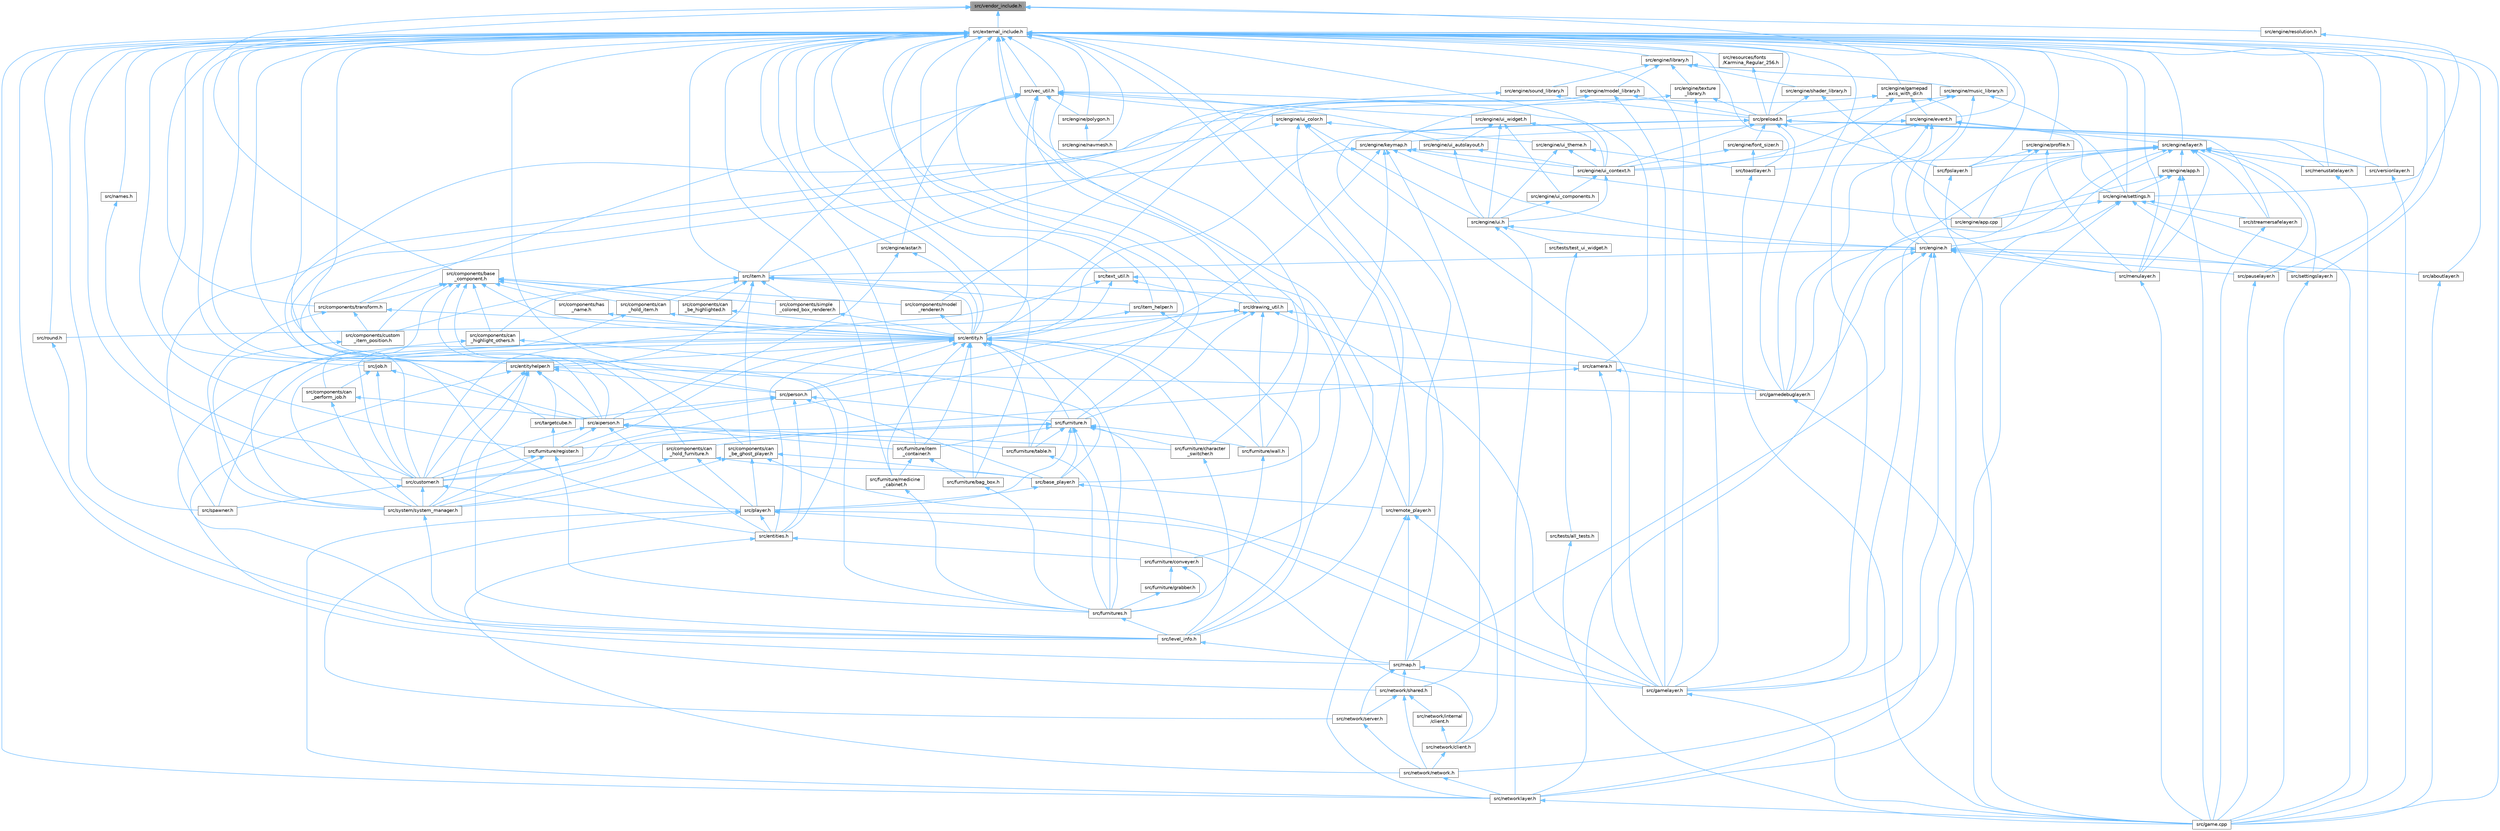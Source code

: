 digraph "src/vendor_include.h"
{
 // LATEX_PDF_SIZE
  bgcolor="transparent";
  edge [fontname=Helvetica,fontsize=10,labelfontname=Helvetica,labelfontsize=10];
  node [fontname=Helvetica,fontsize=10,shape=box,height=0.2,width=0.4];
  Node1 [label="src/vendor_include.h",height=0.2,width=0.4,color="gray40", fillcolor="grey60", style="filled", fontcolor="black",tooltip=" "];
  Node1 -> Node2 [dir="back",color="steelblue1",style="solid"];
  Node2 [label="src/components/base\l_component.h",height=0.2,width=0.4,color="grey40", fillcolor="white", style="filled",URL="$d5/dbb/base__component_8h.html",tooltip=" "];
  Node2 -> Node3 [dir="back",color="steelblue1",style="solid"];
  Node3 [label="src/components/can\l_be_ghost_player.h",height=0.2,width=0.4,color="grey40", fillcolor="white", style="filled",URL="$d1/d8a/can__be__ghost__player_8h.html",tooltip=" "];
  Node3 -> Node4 [dir="back",color="steelblue1",style="solid"];
  Node4 [label="src/base_player.h",height=0.2,width=0.4,color="grey40", fillcolor="white", style="filled",URL="$d7/dc6/base__player_8h.html",tooltip=" "];
  Node4 -> Node5 [dir="back",color="steelblue1",style="solid"];
  Node5 [label="src/player.h",height=0.2,width=0.4,color="grey40", fillcolor="white", style="filled",URL="$d3/d62/player_8h.html",tooltip=" "];
  Node5 -> Node6 [dir="back",color="steelblue1",style="solid"];
  Node6 [label="src/entities.h",height=0.2,width=0.4,color="grey40", fillcolor="white", style="filled",URL="$dd/d5a/entities_8h.html",tooltip=" "];
  Node6 -> Node7 [dir="back",color="steelblue1",style="solid"];
  Node7 [label="src/furniture/conveyer.h",height=0.2,width=0.4,color="grey40", fillcolor="white", style="filled",URL="$de/d1f/conveyer_8h.html",tooltip=" "];
  Node7 -> Node8 [dir="back",color="steelblue1",style="solid"];
  Node8 [label="src/furniture/grabber.h",height=0.2,width=0.4,color="grey40", fillcolor="white", style="filled",URL="$d3/d54/grabber_8h.html",tooltip=" "];
  Node8 -> Node9 [dir="back",color="steelblue1",style="solid"];
  Node9 [label="src/furnitures.h",height=0.2,width=0.4,color="grey40", fillcolor="white", style="filled",URL="$d7/d84/furnitures_8h.html",tooltip=" "];
  Node9 -> Node10 [dir="back",color="steelblue1",style="solid"];
  Node10 [label="src/level_info.h",height=0.2,width=0.4,color="grey40", fillcolor="white", style="filled",URL="$d0/d49/level__info_8h.html",tooltip=" "];
  Node10 -> Node11 [dir="back",color="steelblue1",style="solid"];
  Node11 [label="src/map.h",height=0.2,width=0.4,color="grey40", fillcolor="white", style="filled",URL="$dc/db7/map_8h.html",tooltip=" "];
  Node11 -> Node12 [dir="back",color="steelblue1",style="solid"];
  Node12 [label="src/gamelayer.h",height=0.2,width=0.4,color="grey40", fillcolor="white", style="filled",URL="$d3/d3b/gamelayer_8h.html",tooltip=" "];
  Node12 -> Node13 [dir="back",color="steelblue1",style="solid"];
  Node13 [label="src/game.cpp",height=0.2,width=0.4,color="grey40", fillcolor="white", style="filled",URL="$df/dd9/game_8cpp.html",tooltip=" "];
  Node11 -> Node14 [dir="back",color="steelblue1",style="solid"];
  Node14 [label="src/network/server.h",height=0.2,width=0.4,color="grey40", fillcolor="white", style="filled",URL="$d8/dc3/server_8h.html",tooltip=" "];
  Node14 -> Node15 [dir="back",color="steelblue1",style="solid"];
  Node15 [label="src/network/network.h",height=0.2,width=0.4,color="grey40", fillcolor="white", style="filled",URL="$d9/d94/network_8h.html",tooltip=" "];
  Node15 -> Node16 [dir="back",color="steelblue1",style="solid"];
  Node16 [label="src/networklayer.h",height=0.2,width=0.4,color="grey40", fillcolor="white", style="filled",URL="$d3/d80/networklayer_8h.html",tooltip=" "];
  Node16 -> Node13 [dir="back",color="steelblue1",style="solid"];
  Node11 -> Node17 [dir="back",color="steelblue1",style="solid"];
  Node17 [label="src/network/shared.h",height=0.2,width=0.4,color="grey40", fillcolor="white", style="filled",URL="$da/db4/shared_8h.html",tooltip=" "];
  Node17 -> Node18 [dir="back",color="steelblue1",style="solid"];
  Node18 [label="src/network/internal\l/client.h",height=0.2,width=0.4,color="grey40", fillcolor="white", style="filled",URL="$da/dde/internal_2client_8h.html",tooltip=" "];
  Node18 -> Node19 [dir="back",color="steelblue1",style="solid"];
  Node19 [label="src/network/client.h",height=0.2,width=0.4,color="grey40", fillcolor="white", style="filled",URL="$d8/de1/client_8h.html",tooltip=" "];
  Node19 -> Node15 [dir="back",color="steelblue1",style="solid"];
  Node17 -> Node15 [dir="back",color="steelblue1",style="solid"];
  Node17 -> Node14 [dir="back",color="steelblue1",style="solid"];
  Node7 -> Node9 [dir="back",color="steelblue1",style="solid"];
  Node6 -> Node15 [dir="back",color="steelblue1",style="solid"];
  Node5 -> Node12 [dir="back",color="steelblue1",style="solid"];
  Node5 -> Node19 [dir="back",color="steelblue1",style="solid"];
  Node5 -> Node14 [dir="back",color="steelblue1",style="solid"];
  Node5 -> Node16 [dir="back",color="steelblue1",style="solid"];
  Node4 -> Node20 [dir="back",color="steelblue1",style="solid"];
  Node20 [label="src/remote_player.h",height=0.2,width=0.4,color="grey40", fillcolor="white", style="filled",URL="$d2/d24/remote__player_8h.html",tooltip=" "];
  Node20 -> Node11 [dir="back",color="steelblue1",style="solid"];
  Node20 -> Node19 [dir="back",color="steelblue1",style="solid"];
  Node20 -> Node16 [dir="back",color="steelblue1",style="solid"];
  Node3 -> Node12 [dir="back",color="steelblue1",style="solid"];
  Node3 -> Node5 [dir="back",color="steelblue1",style="solid"];
  Node3 -> Node21 [dir="back",color="steelblue1",style="solid"];
  Node21 [label="src/system/system_manager.h",height=0.2,width=0.4,color="grey40", fillcolor="white", style="filled",URL="$df/dbe/system__manager_8h.html",tooltip=" "];
  Node21 -> Node10 [dir="back",color="steelblue1",style="solid"];
  Node2 -> Node22 [dir="back",color="steelblue1",style="solid"];
  Node22 [label="src/components/can\l_be_highlighted.h",height=0.2,width=0.4,color="grey40", fillcolor="white", style="filled",URL="$db/d75/can__be__highlighted_8h.html",tooltip=" "];
  Node22 -> Node23 [dir="back",color="steelblue1",style="solid"];
  Node23 [label="src/entity.h",height=0.2,width=0.4,color="grey40", fillcolor="white", style="filled",URL="$d8/d83/entity_8h.html",tooltip=" "];
  Node23 -> Node24 [dir="back",color="steelblue1",style="solid"];
  Node24 [label="src/camera.h",height=0.2,width=0.4,color="grey40", fillcolor="white", style="filled",URL="$d7/df6/camera_8h.html",tooltip=" "];
  Node24 -> Node25 [dir="back",color="steelblue1",style="solid"];
  Node25 [label="src/customer.h",height=0.2,width=0.4,color="grey40", fillcolor="white", style="filled",URL="$d3/d35/customer_8h.html",tooltip=" "];
  Node25 -> Node6 [dir="back",color="steelblue1",style="solid"];
  Node25 -> Node26 [dir="back",color="steelblue1",style="solid"];
  Node26 [label="src/spawner.h",height=0.2,width=0.4,color="grey40", fillcolor="white", style="filled",URL="$d7/d85/spawner_8h.html",tooltip=" "];
  Node25 -> Node21 [dir="back",color="steelblue1",style="solid"];
  Node24 -> Node27 [dir="back",color="steelblue1",style="solid"];
  Node27 [label="src/gamedebuglayer.h",height=0.2,width=0.4,color="grey40", fillcolor="white", style="filled",URL="$dd/d0d/gamedebuglayer_8h.html",tooltip=" "];
  Node27 -> Node13 [dir="back",color="steelblue1",style="solid"];
  Node24 -> Node12 [dir="back",color="steelblue1",style="solid"];
  Node23 -> Node6 [dir="back",color="steelblue1",style="solid"];
  Node23 -> Node28 [dir="back",color="steelblue1",style="solid"];
  Node28 [label="src/entityhelper.h",height=0.2,width=0.4,color="grey40", fillcolor="white", style="filled",URL="$d9/d3c/entityhelper_8h.html",tooltip=" "];
  Node28 -> Node29 [dir="back",color="steelblue1",style="solid"];
  Node29 [label="src/aiperson.h",height=0.2,width=0.4,color="grey40", fillcolor="white", style="filled",URL="$d4/d16/aiperson_8h.html",tooltip=" "];
  Node29 -> Node25 [dir="back",color="steelblue1",style="solid"];
  Node29 -> Node6 [dir="back",color="steelblue1",style="solid"];
  Node29 -> Node30 [dir="back",color="steelblue1",style="solid"];
  Node30 [label="src/furniture/character\l_switcher.h",height=0.2,width=0.4,color="grey40", fillcolor="white", style="filled",URL="$df/d3e/character__switcher_8h.html",tooltip=" "];
  Node30 -> Node10 [dir="back",color="steelblue1",style="solid"];
  Node29 -> Node31 [dir="back",color="steelblue1",style="solid"];
  Node31 [label="src/furniture/item\l_container.h",height=0.2,width=0.4,color="grey40", fillcolor="white", style="filled",URL="$d8/d1b/item__container_8h.html",tooltip=" "];
  Node31 -> Node32 [dir="back",color="steelblue1",style="solid"];
  Node32 [label="src/furniture/bag_box.h",height=0.2,width=0.4,color="grey40", fillcolor="white", style="filled",URL="$de/db3/bag__box_8h.html",tooltip=" "];
  Node32 -> Node9 [dir="back",color="steelblue1",style="solid"];
  Node31 -> Node33 [dir="back",color="steelblue1",style="solid"];
  Node33 [label="src/furniture/medicine\l_cabinet.h",height=0.2,width=0.4,color="grey40", fillcolor="white", style="filled",URL="$d4/d27/medicine__cabinet_8h.html",tooltip=" "];
  Node33 -> Node9 [dir="back",color="steelblue1",style="solid"];
  Node29 -> Node34 [dir="back",color="steelblue1",style="solid"];
  Node34 [label="src/furniture/register.h",height=0.2,width=0.4,color="grey40", fillcolor="white", style="filled",URL="$df/d80/register_8h.html",tooltip=" "];
  Node34 -> Node25 [dir="back",color="steelblue1",style="solid"];
  Node34 -> Node9 [dir="back",color="steelblue1",style="solid"];
  Node34 -> Node21 [dir="back",color="steelblue1",style="solid"];
  Node29 -> Node35 [dir="back",color="steelblue1",style="solid"];
  Node35 [label="src/furniture/table.h",height=0.2,width=0.4,color="grey40", fillcolor="white", style="filled",URL="$dd/d98/table_8h.html",tooltip=" "];
  Node35 -> Node9 [dir="back",color="steelblue1",style="solid"];
  Node28 -> Node25 [dir="back",color="steelblue1",style="solid"];
  Node28 -> Node27 [dir="back",color="steelblue1",style="solid"];
  Node28 -> Node10 [dir="back",color="steelblue1",style="solid"];
  Node28 -> Node11 [dir="back",color="steelblue1",style="solid"];
  Node28 -> Node36 [dir="back",color="steelblue1",style="solid"];
  Node36 [label="src/person.h",height=0.2,width=0.4,color="grey40", fillcolor="white", style="filled",URL="$d4/d98/person_8h.html",tooltip=" "];
  Node36 -> Node29 [dir="back",color="steelblue1",style="solid"];
  Node36 -> Node4 [dir="back",color="steelblue1",style="solid"];
  Node36 -> Node6 [dir="back",color="steelblue1",style="solid"];
  Node36 -> Node37 [dir="back",color="steelblue1",style="solid"];
  Node37 [label="src/furniture.h",height=0.2,width=0.4,color="grey40", fillcolor="white", style="filled",URL="$d1/d57/furniture_8h.html",tooltip=" "];
  Node37 -> Node4 [dir="back",color="steelblue1",style="solid"];
  Node37 -> Node38 [dir="back",color="steelblue1",style="solid"];
  Node38 [label="src/components/can\l_hold_furniture.h",height=0.2,width=0.4,color="grey40", fillcolor="white", style="filled",URL="$d6/d76/can__hold__furniture_8h.html",tooltip=" "];
  Node38 -> Node4 [dir="back",color="steelblue1",style="solid"];
  Node38 -> Node5 [dir="back",color="steelblue1",style="solid"];
  Node38 -> Node21 [dir="back",color="steelblue1",style="solid"];
  Node37 -> Node30 [dir="back",color="steelblue1",style="solid"];
  Node37 -> Node7 [dir="back",color="steelblue1",style="solid"];
  Node37 -> Node31 [dir="back",color="steelblue1",style="solid"];
  Node37 -> Node34 [dir="back",color="steelblue1",style="solid"];
  Node37 -> Node35 [dir="back",color="steelblue1",style="solid"];
  Node37 -> Node39 [dir="back",color="steelblue1",style="solid"];
  Node39 [label="src/furniture/wall.h",height=0.2,width=0.4,color="grey40", fillcolor="white", style="filled",URL="$d1/d4f/wall_8h.html",tooltip=" "];
  Node39 -> Node9 [dir="back",color="steelblue1",style="solid"];
  Node37 -> Node9 [dir="back",color="steelblue1",style="solid"];
  Node37 -> Node5 [dir="back",color="steelblue1",style="solid"];
  Node37 -> Node21 [dir="back",color="steelblue1",style="solid"];
  Node36 -> Node40 [dir="back",color="steelblue1",style="solid"];
  Node40 [label="src/targetcube.h",height=0.2,width=0.4,color="grey40", fillcolor="white", style="filled",URL="$d5/d00/targetcube_8h.html",tooltip=" "];
  Node40 -> Node34 [dir="back",color="steelblue1",style="solid"];
  Node28 -> Node21 [dir="back",color="steelblue1",style="solid"];
  Node28 -> Node40 [dir="back",color="steelblue1",style="solid"];
  Node23 -> Node37 [dir="back",color="steelblue1",style="solid"];
  Node23 -> Node32 [dir="back",color="steelblue1",style="solid"];
  Node23 -> Node30 [dir="back",color="steelblue1",style="solid"];
  Node23 -> Node31 [dir="back",color="steelblue1",style="solid"];
  Node23 -> Node33 [dir="back",color="steelblue1",style="solid"];
  Node23 -> Node34 [dir="back",color="steelblue1",style="solid"];
  Node23 -> Node35 [dir="back",color="steelblue1",style="solid"];
  Node23 -> Node39 [dir="back",color="steelblue1",style="solid"];
  Node23 -> Node9 [dir="back",color="steelblue1",style="solid"];
  Node23 -> Node10 [dir="back",color="steelblue1",style="solid"];
  Node23 -> Node36 [dir="back",color="steelblue1",style="solid"];
  Node23 -> Node26 [dir="back",color="steelblue1",style="solid"];
  Node23 -> Node21 [dir="back",color="steelblue1",style="solid"];
  Node2 -> Node41 [dir="back",color="steelblue1",style="solid"];
  Node41 [label="src/components/can\l_highlight_others.h",height=0.2,width=0.4,color="grey40", fillcolor="white", style="filled",URL="$dd/dad/can__highlight__others_8h.html",tooltip=" "];
  Node41 -> Node4 [dir="back",color="steelblue1",style="solid"];
  Node41 -> Node21 [dir="back",color="steelblue1",style="solid"];
  Node2 -> Node38 [dir="back",color="steelblue1",style="solid"];
  Node2 -> Node42 [dir="back",color="steelblue1",style="solid"];
  Node42 [label="src/components/can\l_hold_item.h",height=0.2,width=0.4,color="grey40", fillcolor="white", style="filled",URL="$dc/d28/can__hold__item_8h.html",tooltip=" "];
  Node42 -> Node25 [dir="back",color="steelblue1",style="solid"];
  Node42 -> Node23 [dir="back",color="steelblue1",style="solid"];
  Node2 -> Node43 [dir="back",color="steelblue1",style="solid"];
  Node43 [label="src/components/can\l_perform_job.h",height=0.2,width=0.4,color="grey40", fillcolor="white", style="filled",URL="$de/df1/can__perform__job_8h.html",tooltip=" "];
  Node43 -> Node29 [dir="back",color="steelblue1",style="solid"];
  Node43 -> Node21 [dir="back",color="steelblue1",style="solid"];
  Node2 -> Node44 [dir="back",color="steelblue1",style="solid"];
  Node44 [label="src/components/custom\l_item_position.h",height=0.2,width=0.4,color="grey40", fillcolor="white", style="filled",URL="$df/de8/custom__item__position_8h.html",tooltip=" "];
  Node44 -> Node21 [dir="back",color="steelblue1",style="solid"];
  Node2 -> Node45 [dir="back",color="steelblue1",style="solid"];
  Node45 [label="src/components/has\l_name.h",height=0.2,width=0.4,color="grey40", fillcolor="white", style="filled",URL="$df/da4/has__name_8h.html",tooltip=" "];
  Node45 -> Node23 [dir="back",color="steelblue1",style="solid"];
  Node2 -> Node46 [dir="back",color="steelblue1",style="solid"];
  Node46 [label="src/components/model\l_renderer.h",height=0.2,width=0.4,color="grey40", fillcolor="white", style="filled",URL="$df/df8/model__renderer_8h.html",tooltip=" "];
  Node46 -> Node23 [dir="back",color="steelblue1",style="solid"];
  Node2 -> Node47 [dir="back",color="steelblue1",style="solid"];
  Node47 [label="src/components/simple\l_colored_box_renderer.h",height=0.2,width=0.4,color="grey40", fillcolor="white", style="filled",URL="$d7/d5e/simple__colored__box__renderer_8h.html",tooltip=" "];
  Node47 -> Node23 [dir="back",color="steelblue1",style="solid"];
  Node2 -> Node48 [dir="back",color="steelblue1",style="solid"];
  Node48 [label="src/components/transform.h",height=0.2,width=0.4,color="grey40", fillcolor="white", style="filled",URL="$d2/d80/transform_8h.html",tooltip=" "];
  Node48 -> Node44 [dir="back",color="steelblue1",style="solid"];
  Node48 -> Node23 [dir="back",color="steelblue1",style="solid"];
  Node48 -> Node21 [dir="back",color="steelblue1",style="solid"];
  Node2 -> Node23 [dir="back",color="steelblue1",style="solid"];
  Node1 -> Node48 [dir="back",color="steelblue1",style="solid"];
  Node1 -> Node49 [dir="back",color="steelblue1",style="solid"];
  Node49 [label="src/engine/gamepad\l_axis_with_dir.h",height=0.2,width=0.4,color="grey40", fillcolor="white", style="filled",URL="$db/d29/gamepad__axis__with__dir_8h.html",tooltip=" "];
  Node49 -> Node50 [dir="back",color="steelblue1",style="solid"];
  Node50 [label="src/engine.h",height=0.2,width=0.4,color="grey40", fillcolor="white", style="filled",URL="$d1/d55/engine_8h.html",tooltip=" "];
  Node50 -> Node51 [dir="back",color="steelblue1",style="solid"];
  Node51 [label="src/aboutlayer.h",height=0.2,width=0.4,color="grey40", fillcolor="white", style="filled",URL="$d9/d95/aboutlayer_8h.html",tooltip=" "];
  Node51 -> Node13 [dir="back",color="steelblue1",style="solid"];
  Node50 -> Node27 [dir="back",color="steelblue1",style="solid"];
  Node50 -> Node12 [dir="back",color="steelblue1",style="solid"];
  Node50 -> Node52 [dir="back",color="steelblue1",style="solid"];
  Node52 [label="src/item.h",height=0.2,width=0.4,color="grey40", fillcolor="white", style="filled",URL="$df/d1f/item_8h.html",tooltip=" "];
  Node52 -> Node3 [dir="back",color="steelblue1",style="solid"];
  Node52 -> Node22 [dir="back",color="steelblue1",style="solid"];
  Node52 -> Node41 [dir="back",color="steelblue1",style="solid"];
  Node52 -> Node42 [dir="back",color="steelblue1",style="solid"];
  Node52 -> Node44 [dir="back",color="steelblue1",style="solid"];
  Node52 -> Node47 [dir="back",color="steelblue1",style="solid"];
  Node52 -> Node23 [dir="back",color="steelblue1",style="solid"];
  Node52 -> Node28 [dir="back",color="steelblue1",style="solid"];
  Node52 -> Node53 [dir="back",color="steelblue1",style="solid"];
  Node53 [label="src/item_helper.h",height=0.2,width=0.4,color="grey40", fillcolor="white", style="filled",URL="$d0/d4e/item__helper_8h.html",tooltip=" "];
  Node53 -> Node23 [dir="back",color="steelblue1",style="solid"];
  Node53 -> Node10 [dir="back",color="steelblue1",style="solid"];
  Node52 -> Node10 [dir="back",color="steelblue1",style="solid"];
  Node50 -> Node11 [dir="back",color="steelblue1",style="solid"];
  Node50 -> Node54 [dir="back",color="steelblue1",style="solid"];
  Node54 [label="src/menulayer.h",height=0.2,width=0.4,color="grey40", fillcolor="white", style="filled",URL="$de/dc7/menulayer_8h.html",tooltip=" "];
  Node54 -> Node13 [dir="back",color="steelblue1",style="solid"];
  Node50 -> Node16 [dir="back",color="steelblue1",style="solid"];
  Node50 -> Node55 [dir="back",color="steelblue1",style="solid"];
  Node55 [label="src/pauselayer.h",height=0.2,width=0.4,color="grey40", fillcolor="white", style="filled",URL="$d9/d31/pauselayer_8h.html",tooltip=" "];
  Node55 -> Node13 [dir="back",color="steelblue1",style="solid"];
  Node50 -> Node56 [dir="back",color="steelblue1",style="solid"];
  Node56 [label="src/settingslayer.h",height=0.2,width=0.4,color="grey40", fillcolor="white", style="filled",URL="$d2/d4a/settingslayer_8h.html",tooltip=" "];
  Node56 -> Node13 [dir="back",color="steelblue1",style="solid"];
  Node49 -> Node57 [dir="back",color="steelblue1",style="solid"];
  Node57 [label="src/engine/event.h",height=0.2,width=0.4,color="grey40", fillcolor="white", style="filled",URL="$dd/d20/event_8h.html",tooltip=" "];
  Node57 -> Node50 [dir="back",color="steelblue1",style="solid"];
  Node57 -> Node58 [dir="back",color="steelblue1",style="solid"];
  Node58 [label="src/engine/keymap.h",height=0.2,width=0.4,color="grey40", fillcolor="white", style="filled",URL="$da/d9a/keymap_8h.html",tooltip=" "];
  Node58 -> Node4 [dir="back",color="steelblue1",style="solid"];
  Node58 -> Node50 [dir="back",color="steelblue1",style="solid"];
  Node58 -> Node59 [dir="back",color="steelblue1",style="solid"];
  Node59 [label="src/engine/app.cpp",height=0.2,width=0.4,color="grey40", fillcolor="white", style="filled",URL="$d5/df2/app_8cpp.html",tooltip=" "];
  Node58 -> Node60 [dir="back",color="steelblue1",style="solid"];
  Node60 [label="src/engine/ui_context.h",height=0.2,width=0.4,color="grey40", fillcolor="white", style="filled",URL="$d7/d92/ui__context_8h.html",tooltip=" "];
  Node60 -> Node61 [dir="back",color="steelblue1",style="solid"];
  Node61 [label="src/engine/ui.h",height=0.2,width=0.4,color="grey40", fillcolor="white", style="filled",URL="$d9/d3b/ui_8h.html",tooltip=" "];
  Node61 -> Node50 [dir="back",color="steelblue1",style="solid"];
  Node61 -> Node16 [dir="back",color="steelblue1",style="solid"];
  Node61 -> Node62 [dir="back",color="steelblue1",style="solid"];
  Node62 [label="src/tests/test_ui_widget.h",height=0.2,width=0.4,color="grey40", fillcolor="white", style="filled",URL="$d4/d4f/test__ui__widget_8h.html",tooltip=" "];
  Node62 -> Node63 [dir="back",color="steelblue1",style="solid"];
  Node63 [label="src/tests/all_tests.h",height=0.2,width=0.4,color="grey40", fillcolor="white", style="filled",URL="$d4/d3d/all__tests_8h.html",tooltip=" "];
  Node63 -> Node13 [dir="back",color="steelblue1",style="solid"];
  Node60 -> Node64 [dir="back",color="steelblue1",style="solid"];
  Node64 [label="src/engine/ui_components.h",height=0.2,width=0.4,color="grey40", fillcolor="white", style="filled",URL="$d5/dd8/ui__components_8h.html",tooltip=" "];
  Node64 -> Node61 [dir="back",color="steelblue1",style="solid"];
  Node58 -> Node17 [dir="back",color="steelblue1",style="solid"];
  Node58 -> Node36 [dir="back",color="steelblue1",style="solid"];
  Node58 -> Node5 [dir="back",color="steelblue1",style="solid"];
  Node57 -> Node65 [dir="back",color="steelblue1",style="solid"];
  Node65 [label="src/engine/layer.h",height=0.2,width=0.4,color="grey40", fillcolor="white", style="filled",URL="$d3/d3b/layer_8h.html",tooltip=" "];
  Node65 -> Node50 [dir="back",color="steelblue1",style="solid"];
  Node65 -> Node66 [dir="back",color="steelblue1",style="solid"];
  Node66 [label="src/engine/app.h",height=0.2,width=0.4,color="grey40", fillcolor="white", style="filled",URL="$d2/d39/app_8h.html",tooltip=" "];
  Node66 -> Node59 [dir="back",color="steelblue1",style="solid"];
  Node66 -> Node67 [dir="back",color="steelblue1",style="solid"];
  Node67 [label="src/engine/settings.h",height=0.2,width=0.4,color="grey40", fillcolor="white", style="filled",URL="$de/d60/settings_8h.html",tooltip=" "];
  Node67 -> Node59 [dir="back",color="steelblue1",style="solid"];
  Node67 -> Node13 [dir="back",color="steelblue1",style="solid"];
  Node67 -> Node15 [dir="back",color="steelblue1",style="solid"];
  Node67 -> Node16 [dir="back",color="steelblue1",style="solid"];
  Node67 -> Node56 [dir="back",color="steelblue1",style="solid"];
  Node67 -> Node68 [dir="back",color="steelblue1",style="solid"];
  Node68 [label="src/streamersafelayer.h",height=0.2,width=0.4,color="grey40", fillcolor="white", style="filled",URL="$d5/d37/streamersafelayer_8h.html",tooltip=" "];
  Node68 -> Node13 [dir="back",color="steelblue1",style="solid"];
  Node66 -> Node13 [dir="back",color="steelblue1",style="solid"];
  Node66 -> Node54 [dir="back",color="steelblue1",style="solid"];
  Node65 -> Node69 [dir="back",color="steelblue1",style="solid"];
  Node69 [label="src/fpslayer.h",height=0.2,width=0.4,color="grey40", fillcolor="white", style="filled",URL="$d3/d33/fpslayer_8h.html",tooltip=" "];
  Node69 -> Node13 [dir="back",color="steelblue1",style="solid"];
  Node65 -> Node27 [dir="back",color="steelblue1",style="solid"];
  Node65 -> Node12 [dir="back",color="steelblue1",style="solid"];
  Node65 -> Node54 [dir="back",color="steelblue1",style="solid"];
  Node65 -> Node70 [dir="back",color="steelblue1",style="solid"];
  Node70 [label="src/menustatelayer.h",height=0.2,width=0.4,color="grey40", fillcolor="white", style="filled",URL="$d2/df0/menustatelayer_8h.html",tooltip=" "];
  Node70 -> Node13 [dir="back",color="steelblue1",style="solid"];
  Node65 -> Node16 [dir="back",color="steelblue1",style="solid"];
  Node65 -> Node55 [dir="back",color="steelblue1",style="solid"];
  Node65 -> Node56 [dir="back",color="steelblue1",style="solid"];
  Node65 -> Node68 [dir="back",color="steelblue1",style="solid"];
  Node65 -> Node71 [dir="back",color="steelblue1",style="solid"];
  Node71 [label="src/toastlayer.h",height=0.2,width=0.4,color="grey40", fillcolor="white", style="filled",URL="$d4/de2/toastlayer_8h.html",tooltip=" "];
  Node71 -> Node13 [dir="back",color="steelblue1",style="solid"];
  Node65 -> Node72 [dir="back",color="steelblue1",style="solid"];
  Node72 [label="src/versionlayer.h",height=0.2,width=0.4,color="grey40", fillcolor="white", style="filled",URL="$d8/d3c/versionlayer_8h.html",tooltip=" "];
  Node72 -> Node13 [dir="back",color="steelblue1",style="solid"];
  Node57 -> Node67 [dir="back",color="steelblue1",style="solid"];
  Node57 -> Node60 [dir="back",color="steelblue1",style="solid"];
  Node57 -> Node27 [dir="back",color="steelblue1",style="solid"];
  Node49 -> Node58 [dir="back",color="steelblue1",style="solid"];
  Node49 -> Node60 [dir="back",color="steelblue1",style="solid"];
  Node1 -> Node73 [dir="back",color="steelblue1",style="solid"];
  Node73 [label="src/engine/resolution.h",height=0.2,width=0.4,color="grey40", fillcolor="white", style="filled",URL="$d7/d78/resolution_8h.html",tooltip=" "];
  Node73 -> Node67 [dir="back",color="steelblue1",style="solid"];
  Node1 -> Node74 [dir="back",color="steelblue1",style="solid"];
  Node74 [label="src/external_include.h",height=0.2,width=0.4,color="grey40", fillcolor="white", style="filled",URL="$d7/daf/external__include_8h.html",tooltip=" "];
  Node74 -> Node51 [dir="back",color="steelblue1",style="solid"];
  Node74 -> Node29 [dir="back",color="steelblue1",style="solid"];
  Node74 -> Node24 [dir="back",color="steelblue1",style="solid"];
  Node74 -> Node25 [dir="back",color="steelblue1",style="solid"];
  Node74 -> Node75 [dir="back",color="steelblue1",style="solid"];
  Node75 [label="src/drawing_util.h",height=0.2,width=0.4,color="grey40", fillcolor="white", style="filled",URL="$df/db6/drawing__util_8h.html",tooltip=" "];
  Node75 -> Node25 [dir="back",color="steelblue1",style="solid"];
  Node75 -> Node23 [dir="back",color="steelblue1",style="solid"];
  Node75 -> Node37 [dir="back",color="steelblue1",style="solid"];
  Node75 -> Node39 [dir="back",color="steelblue1",style="solid"];
  Node75 -> Node27 [dir="back",color="steelblue1",style="solid"];
  Node75 -> Node12 [dir="back",color="steelblue1",style="solid"];
  Node75 -> Node76 [dir="back",color="steelblue1",style="solid"];
  Node76 [label="src/round.h",height=0.2,width=0.4,color="grey40", fillcolor="white", style="filled",URL="$d1/d71/round_8h.html",tooltip=" "];
  Node76 -> Node10 [dir="back",color="steelblue1",style="solid"];
  Node74 -> Node77 [dir="back",color="steelblue1",style="solid"];
  Node77 [label="src/engine/astar.h",height=0.2,width=0.4,color="grey40", fillcolor="white", style="filled",URL="$d8/d56/astar_8h.html",tooltip=" "];
  Node77 -> Node29 [dir="back",color="steelblue1",style="solid"];
  Node77 -> Node23 [dir="back",color="steelblue1",style="solid"];
  Node74 -> Node57 [dir="back",color="steelblue1",style="solid"];
  Node74 -> Node65 [dir="back",color="steelblue1",style="solid"];
  Node74 -> Node78 [dir="back",color="steelblue1",style="solid"];
  Node78 [label="src/engine/library.h",height=0.2,width=0.4,color="grey40", fillcolor="white", style="filled",URL="$dd/d08/library_8h.html",tooltip=" "];
  Node78 -> Node79 [dir="back",color="steelblue1",style="solid"];
  Node79 [label="src/engine/model_library.h",height=0.2,width=0.4,color="grey40", fillcolor="white", style="filled",URL="$d0/dd0/model__library_8h.html",tooltip=" "];
  Node79 -> Node46 [dir="back",color="steelblue1",style="solid"];
  Node79 -> Node23 [dir="back",color="steelblue1",style="solid"];
  Node79 -> Node12 [dir="back",color="steelblue1",style="solid"];
  Node79 -> Node52 [dir="back",color="steelblue1",style="solid"];
  Node79 -> Node80 [dir="back",color="steelblue1",style="solid"];
  Node80 [label="src/preload.h",height=0.2,width=0.4,color="grey40", fillcolor="white", style="filled",URL="$d5/d34/preload_8h.html",tooltip=" "];
  Node80 -> Node81 [dir="back",color="steelblue1",style="solid"];
  Node81 [label="src/engine/font_sizer.h",height=0.2,width=0.4,color="grey40", fillcolor="white", style="filled",URL="$da/dfa/font__sizer_8h.html",tooltip=" "];
  Node81 -> Node60 [dir="back",color="steelblue1",style="solid"];
  Node81 -> Node71 [dir="back",color="steelblue1",style="solid"];
  Node80 -> Node60 [dir="back",color="steelblue1",style="solid"];
  Node80 -> Node23 [dir="back",color="steelblue1",style="solid"];
  Node80 -> Node69 [dir="back",color="steelblue1",style="solid"];
  Node80 -> Node27 [dir="back",color="steelblue1",style="solid"];
  Node80 -> Node70 [dir="back",color="steelblue1",style="solid"];
  Node80 -> Node20 [dir="back",color="steelblue1",style="solid"];
  Node80 -> Node68 [dir="back",color="steelblue1",style="solid"];
  Node80 -> Node72 [dir="back",color="steelblue1",style="solid"];
  Node78 -> Node82 [dir="back",color="steelblue1",style="solid"];
  Node82 [label="src/engine/music_library.h",height=0.2,width=0.4,color="grey40", fillcolor="white", style="filled",URL="$dc/d33/music__library_8h.html",tooltip=" "];
  Node82 -> Node67 [dir="back",color="steelblue1",style="solid"];
  Node82 -> Node12 [dir="back",color="steelblue1",style="solid"];
  Node82 -> Node54 [dir="back",color="steelblue1",style="solid"];
  Node82 -> Node80 [dir="back",color="steelblue1",style="solid"];
  Node78 -> Node83 [dir="back",color="steelblue1",style="solid"];
  Node83 [label="src/engine/shader_library.h",height=0.2,width=0.4,color="grey40", fillcolor="white", style="filled",URL="$d1/d27/shader__library_8h.html",tooltip=" "];
  Node83 -> Node59 [dir="back",color="steelblue1",style="solid"];
  Node83 -> Node80 [dir="back",color="steelblue1",style="solid"];
  Node78 -> Node84 [dir="back",color="steelblue1",style="solid"];
  Node84 [label="src/engine/sound_library.h",height=0.2,width=0.4,color="grey40", fillcolor="white", style="filled",URL="$d5/d04/sound__library_8h.html",tooltip=" "];
  Node84 -> Node29 [dir="back",color="steelblue1",style="solid"];
  Node84 -> Node80 [dir="back",color="steelblue1",style="solid"];
  Node78 -> Node85 [dir="back",color="steelblue1",style="solid"];
  Node85 [label="src/engine/texture\l_library.h",height=0.2,width=0.4,color="grey40", fillcolor="white", style="filled",URL="$d5/d33/texture__library_8h.html",tooltip=" "];
  Node85 -> Node25 [dir="back",color="steelblue1",style="solid"];
  Node85 -> Node12 [dir="back",color="steelblue1",style="solid"];
  Node85 -> Node80 [dir="back",color="steelblue1",style="solid"];
  Node74 -> Node86 [dir="back",color="steelblue1",style="solid"];
  Node86 [label="src/engine/navmesh.h",height=0.2,width=0.4,color="grey40", fillcolor="white", style="filled",URL="$df/d0b/navmesh_8h.html",tooltip=" "];
  Node74 -> Node87 [dir="back",color="steelblue1",style="solid"];
  Node87 [label="src/engine/polygon.h",height=0.2,width=0.4,color="grey40", fillcolor="white", style="filled",URL="$dc/db6/polygon_8h.html",tooltip=" "];
  Node87 -> Node86 [dir="back",color="steelblue1",style="solid"];
  Node74 -> Node88 [dir="back",color="steelblue1",style="solid"];
  Node88 [label="src/engine/profile.h",height=0.2,width=0.4,color="grey40", fillcolor="white", style="filled",URL="$de/d45/profile_8h.html",tooltip=" "];
  Node88 -> Node59 [dir="back",color="steelblue1",style="solid"];
  Node88 -> Node69 [dir="back",color="steelblue1",style="solid"];
  Node88 -> Node54 [dir="back",color="steelblue1",style="solid"];
  Node74 -> Node67 [dir="back",color="steelblue1",style="solid"];
  Node74 -> Node6 [dir="back",color="steelblue1",style="solid"];
  Node74 -> Node23 [dir="back",color="steelblue1",style="solid"];
  Node74 -> Node28 [dir="back",color="steelblue1",style="solid"];
  Node74 -> Node69 [dir="back",color="steelblue1",style="solid"];
  Node74 -> Node37 [dir="back",color="steelblue1",style="solid"];
  Node74 -> Node32 [dir="back",color="steelblue1",style="solid"];
  Node74 -> Node30 [dir="back",color="steelblue1",style="solid"];
  Node74 -> Node7 [dir="back",color="steelblue1",style="solid"];
  Node74 -> Node31 [dir="back",color="steelblue1",style="solid"];
  Node74 -> Node33 [dir="back",color="steelblue1",style="solid"];
  Node74 -> Node34 [dir="back",color="steelblue1",style="solid"];
  Node74 -> Node35 [dir="back",color="steelblue1",style="solid"];
  Node74 -> Node39 [dir="back",color="steelblue1",style="solid"];
  Node74 -> Node9 [dir="back",color="steelblue1",style="solid"];
  Node74 -> Node13 [dir="back",color="steelblue1",style="solid"];
  Node74 -> Node27 [dir="back",color="steelblue1",style="solid"];
  Node74 -> Node12 [dir="back",color="steelblue1",style="solid"];
  Node74 -> Node52 [dir="back",color="steelblue1",style="solid"];
  Node74 -> Node53 [dir="back",color="steelblue1",style="solid"];
  Node74 -> Node89 [dir="back",color="steelblue1",style="solid"];
  Node89 [label="src/job.h",height=0.2,width=0.4,color="grey40", fillcolor="white", style="filled",URL="$d3/d6a/job_8h.html",tooltip=" "];
  Node89 -> Node29 [dir="back",color="steelblue1",style="solid"];
  Node89 -> Node43 [dir="back",color="steelblue1",style="solid"];
  Node89 -> Node25 [dir="back",color="steelblue1",style="solid"];
  Node74 -> Node11 [dir="back",color="steelblue1",style="solid"];
  Node74 -> Node54 [dir="back",color="steelblue1",style="solid"];
  Node74 -> Node70 [dir="back",color="steelblue1",style="solid"];
  Node74 -> Node90 [dir="back",color="steelblue1",style="solid"];
  Node90 [label="src/names.h",height=0.2,width=0.4,color="grey40", fillcolor="white", style="filled",URL="$d8/d22/names_8h.html",tooltip=" "];
  Node90 -> Node25 [dir="back",color="steelblue1",style="solid"];
  Node74 -> Node17 [dir="back",color="steelblue1",style="solid"];
  Node74 -> Node16 [dir="back",color="steelblue1",style="solid"];
  Node74 -> Node55 [dir="back",color="steelblue1",style="solid"];
  Node74 -> Node36 [dir="back",color="steelblue1",style="solid"];
  Node74 -> Node80 [dir="back",color="steelblue1",style="solid"];
  Node74 -> Node20 [dir="back",color="steelblue1",style="solid"];
  Node74 -> Node91 [dir="back",color="steelblue1",style="solid"];
  Node91 [label="src/resources/fonts\l/Karmina_Regular_256.h",height=0.2,width=0.4,color="grey40", fillcolor="white", style="filled",URL="$d2/de0/_karmina___regular__256_8h.html",tooltip=" "];
  Node91 -> Node80 [dir="back",color="steelblue1",style="solid"];
  Node74 -> Node76 [dir="back",color="steelblue1",style="solid"];
  Node74 -> Node56 [dir="back",color="steelblue1",style="solid"];
  Node74 -> Node26 [dir="back",color="steelblue1",style="solid"];
  Node74 -> Node40 [dir="back",color="steelblue1",style="solid"];
  Node74 -> Node92 [dir="back",color="steelblue1",style="solid"];
  Node92 [label="src/text_util.h",height=0.2,width=0.4,color="grey40", fillcolor="white", style="filled",URL="$d4/d78/text__util_8h.html",tooltip=" "];
  Node92 -> Node25 [dir="back",color="steelblue1",style="solid"];
  Node92 -> Node75 [dir="back",color="steelblue1",style="solid"];
  Node92 -> Node23 [dir="back",color="steelblue1",style="solid"];
  Node92 -> Node20 [dir="back",color="steelblue1",style="solid"];
  Node74 -> Node71 [dir="back",color="steelblue1",style="solid"];
  Node74 -> Node93 [dir="back",color="steelblue1",style="solid"];
  Node93 [label="src/vec_util.h",height=0.2,width=0.4,color="grey40", fillcolor="white", style="filled",URL="$d0/d3f/vec__util_8h.html",tooltip=" "];
  Node93 -> Node48 [dir="back",color="steelblue1",style="solid"];
  Node93 -> Node75 [dir="back",color="steelblue1",style="solid"];
  Node93 -> Node77 [dir="back",color="steelblue1",style="solid"];
  Node93 -> Node87 [dir="back",color="steelblue1",style="solid"];
  Node93 -> Node94 [dir="back",color="steelblue1",style="solid"];
  Node94 [label="src/engine/ui_autolayout.h",height=0.2,width=0.4,color="grey40", fillcolor="white", style="filled",URL="$d8/dcd/ui__autolayout_8h.html",tooltip=" "];
  Node94 -> Node61 [dir="back",color="steelblue1",style="solid"];
  Node94 -> Node60 [dir="back",color="steelblue1",style="solid"];
  Node93 -> Node95 [dir="back",color="steelblue1",style="solid"];
  Node95 [label="src/engine/ui_color.h",height=0.2,width=0.4,color="grey40", fillcolor="white", style="filled",URL="$db/d82/ui__color_8h.html",tooltip=" "];
  Node95 -> Node61 [dir="back",color="steelblue1",style="solid"];
  Node95 -> Node96 [dir="back",color="steelblue1",style="solid"];
  Node96 [label="src/engine/ui_theme.h",height=0.2,width=0.4,color="grey40", fillcolor="white", style="filled",URL="$d2/da8/ui__theme_8h.html",tooltip=" "];
  Node96 -> Node61 [dir="back",color="steelblue1",style="solid"];
  Node96 -> Node60 [dir="back",color="steelblue1",style="solid"];
  Node96 -> Node71 [dir="back",color="steelblue1",style="solid"];
  Node95 -> Node12 [dir="back",color="steelblue1",style="solid"];
  Node95 -> Node10 [dir="back",color="steelblue1",style="solid"];
  Node95 -> Node26 [dir="back",color="steelblue1",style="solid"];
  Node93 -> Node60 [dir="back",color="steelblue1",style="solid"];
  Node93 -> Node97 [dir="back",color="steelblue1",style="solid"];
  Node97 [label="src/engine/ui_widget.h",height=0.2,width=0.4,color="grey40", fillcolor="white", style="filled",URL="$de/d06/ui__widget_8h.html",tooltip=" "];
  Node97 -> Node61 [dir="back",color="steelblue1",style="solid"];
  Node97 -> Node94 [dir="back",color="steelblue1",style="solid"];
  Node97 -> Node64 [dir="back",color="steelblue1",style="solid"];
  Node97 -> Node60 [dir="back",color="steelblue1",style="solid"];
  Node93 -> Node23 [dir="back",color="steelblue1",style="solid"];
  Node93 -> Node52 [dir="back",color="steelblue1",style="solid"];
  Node74 -> Node72 [dir="back",color="steelblue1",style="solid"];
}
